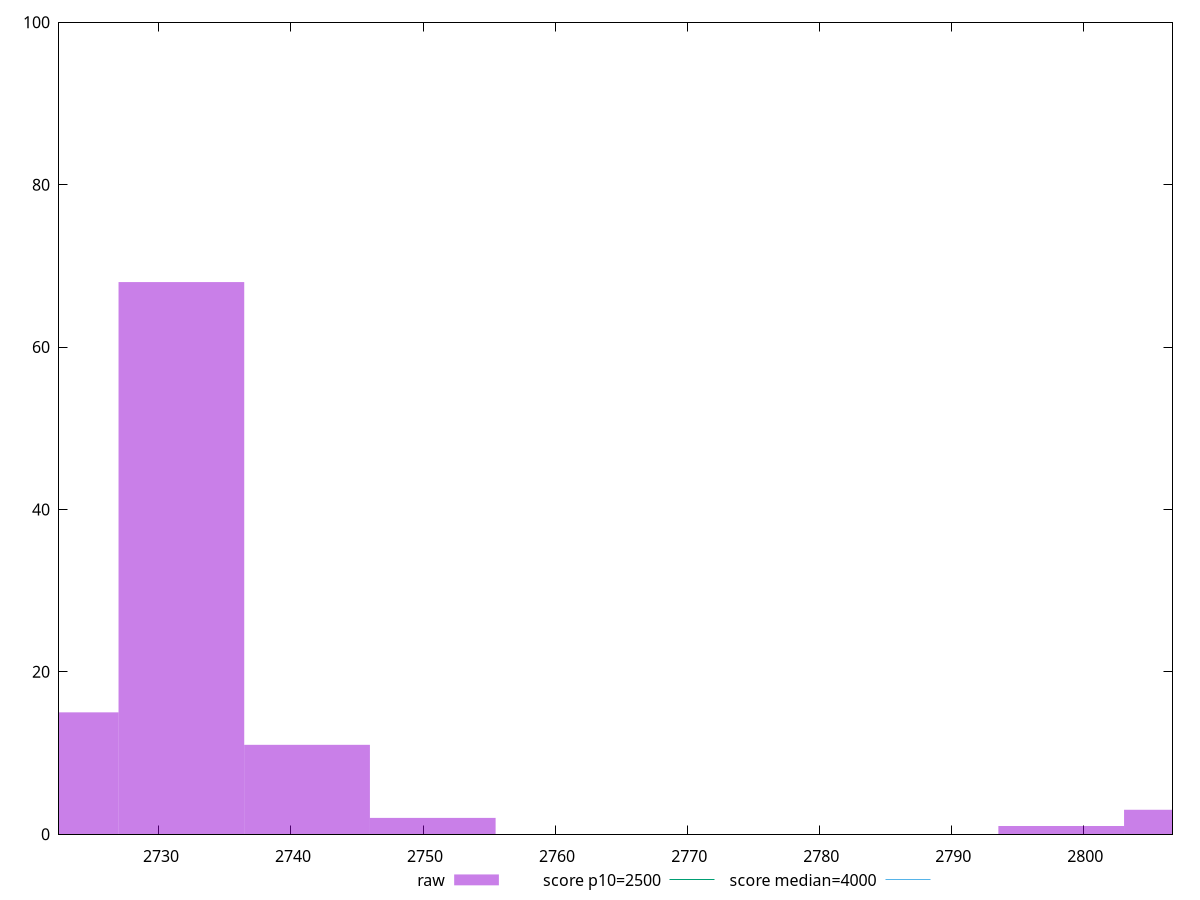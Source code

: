 reset

$raw <<EOF
2731.7000688897497 68
2722.1819501828168 15
2741.2181875966826 11
2750.7363063036155 2
2807.845018545213 3
2798.32689983828 1
EOF

set key outside below
set boxwidth 9.518118706932926
set xrange [2722.4326:2806.754100000001]
set yrange [0:100]
set style fill transparent solid 0.5 noborder

set parametric
set terminal svg size 640, 490 enhanced background rgb 'white'
set output "report_00007_2020-12-11T15:55:29.892Z/largest-contentful-paint/samples/pages+cached+noexternal+nofonts+nosvg+noimg+nocss/raw/histogram.svg"

plot $raw title "raw" with boxes, \
     2500,t title "score p10=2500", \
     4000,t title "score median=4000"

reset
